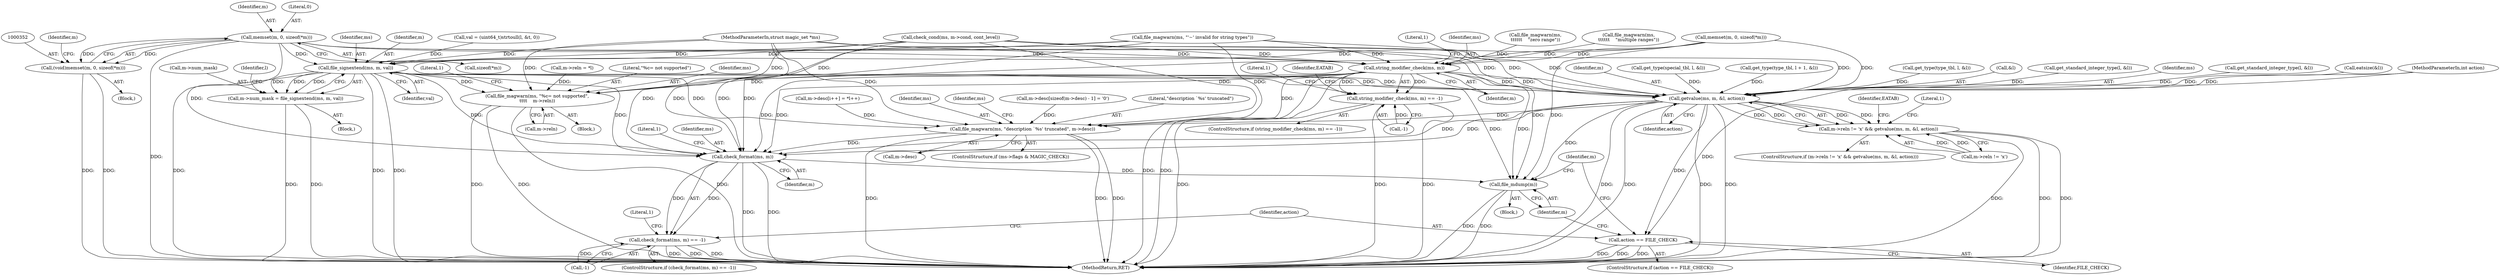 digraph "0_file_4a284c89d6ef11aca34da65da7d673050a5ea320@API" {
"1000353" [label="(Call,memset(m, 0, sizeof(*m)))"];
"1000351" [label="(Call,(void)memset(m, 0, sizeof(*m)))"];
"1000973" [label="(Call,file_signextend(ms, m, val))"];
"1000969" [label="(Call,m->num_mask = file_signextend(ms, m, val))"];
"1001309" [label="(Call,file_magwarn(ms, \"%c= not supported\",\n\t\t\t\t    m->reln))"];
"1001398" [label="(Call,getvalue(ms, m, &l, action))"];
"1001392" [label="(Call,m->reln != 'x' && getvalue(ms, m, &l, action))"];
"1001495" [label="(Call,file_magwarn(ms, \"description `%s' truncated\", m->desc))"];
"1001510" [label="(Call,check_format(ms, m))"];
"1001509" [label="(Call,check_format(ms, m) == -1)"];
"1001523" [label="(Call,file_mdump(m))"];
"1001519" [label="(Call,action == FILE_CHECK)"];
"1001257" [label="(Call,string_modifier_check(ms, m))"];
"1001256" [label="(Call,string_modifier_check(ms, m) == -1)"];
"1000353" [label="(Call,memset(m, 0, sizeof(*m)))"];
"1001407" [label="(Identifier,EATAB)"];
"1001400" [label="(Identifier,m)"];
"1000957" [label="(Call,val = (uint64_t)strtoull(l, &t, 0))"];
"1001288" [label="(Call,m->reln = *l)"];
"1001259" [label="(Identifier,m)"];
"1001393" [label="(Call,m->reln != 'x')"];
"1001261" [label="(Literal,1)"];
"1001258" [label="(Identifier,ms)"];
"1000130" [label="(MethodParameterIn,struct magic_set *ms)"];
"1001312" [label="(Call,m->reln)"];
"1001511" [label="(Identifier,ms)"];
"1001308" [label="(Block,)"];
"1001534" [label="(MethodReturn,RET)"];
"1001392" [label="(Call,m->reln != 'x' && getvalue(ms, m, &l, action))"];
"1001264" [label="(Literal,1)"];
"1001044" [label="(Call,file_magwarn(ms,\n\t\t\t\t\t\t    \"zero range\"))"];
"1000856" [label="(Call,get_type(special_tbl, l, &l))"];
"1001451" [label="(Call,m->desc[i++] = *l++)"];
"1000317" [label="(Block,)"];
"1001477" [label="(Call,m->desc[sizeof(m->desc) - 1] = '\0')"];
"1001403" [label="(Identifier,action)"];
"1001520" [label="(Identifier,action)"];
"1001497" [label="(Literal,\"description `%s' truncated\")"];
"1001524" [label="(Identifier,m)"];
"1001514" [label="(Literal,1)"];
"1000976" [label="(Identifier,val)"];
"1001495" [label="(Call,file_magwarn(ms, \"description `%s' truncated\", m->desc))"];
"1001523" [label="(Call,file_mdump(m))"];
"1000974" [label="(Identifier,ms)"];
"1000973" [label="(Call,file_signextend(ms, m, val))"];
"1000910" [label="(Call,file_magwarn(ms, \"'~' invalid for string types\"))"];
"1000356" [label="(Call,sizeof(*m))"];
"1001391" [label="(ControlStructure,if (m->reln != 'x' && getvalue(ms, m, &l, action)))"];
"1000759" [label="(Call,get_type(type_tbl, l + 1, &l))"];
"1001406" [label="(Literal,1)"];
"1001255" [label="(ControlStructure,if (string_modifier_check(ms, m) == -1))"];
"1000975" [label="(Identifier,m)"];
"1000970" [label="(Call,m->num_mask)"];
"1001398" [label="(Call,getvalue(ms, m, &l, action))"];
"1000798" [label="(Call,get_type(type_tbl, l, &l))"];
"1000134" [label="(MethodParameterIn,int action)"];
"1000969" [label="(Call,m->num_mask = file_signextend(ms, m, val))"];
"1001311" [label="(Literal,\"%c= not supported\")"];
"1000979" [label="(Identifier,l)"];
"1001401" [label="(Call,&l)"];
"1001512" [label="(Identifier,m)"];
"1001517" [label="(Literal,1)"];
"1001518" [label="(ControlStructure,if (action == FILE_CHECK))"];
"1001521" [label="(Identifier,FILE_CHECK)"];
"1001510" [label="(Call,check_format(ms, m))"];
"1001496" [label="(Identifier,ms)"];
"1001513" [label="(Call,-1)"];
"1000819" [label="(Call,get_standard_integer_type(l, &l))"];
"1001310" [label="(Identifier,ms)"];
"1001528" [label="(Identifier,m)"];
"1001257" [label="(Call,string_modifier_check(ms, m))"];
"1001508" [label="(ControlStructure,if (check_format(ms, m) == -1))"];
"1000354" [label="(Identifier,m)"];
"1001399" [label="(Identifier,ms)"];
"1000355" [label="(Literal,0)"];
"1001509" [label="(Call,check_format(ms, m) == -1)"];
"1001489" [label="(ControlStructure,if (ms->flags & MAGIC_CHECK))"];
"1000777" [label="(Call,get_standard_integer_type(l, &l))"];
"1001260" [label="(Call,-1)"];
"1001256" [label="(Call,string_modifier_check(ms, m) == -1)"];
"1001504" [label="(Identifier,ms)"];
"1001522" [label="(Block,)"];
"1001317" [label="(Literal,1)"];
"1001281" [label="(Identifier,EATAB)"];
"1000361" [label="(Identifier,m)"];
"1000351" [label="(Call,(void)memset(m, 0, sizeof(*m)))"];
"1000948" [label="(Block,)"];
"1000977" [label="(Call,eatsize(&l))"];
"1001309" [label="(Call,file_magwarn(ms, \"%c= not supported\",\n\t\t\t\t    m->reln))"];
"1000737" [label="(Call,check_cond(ms, m->cond, cont_level))"];
"1000305" [label="(Call,memset(m, 0, sizeof(*m)))"];
"1001519" [label="(Call,action == FILE_CHECK)"];
"1001021" [label="(Call,file_magwarn(ms,\n\t\t\t\t\t\t    \"multiple ranges\"))"];
"1001498" [label="(Call,m->desc)"];
"1000353" -> "1000351"  [label="AST: "];
"1000353" -> "1000356"  [label="CFG: "];
"1000354" -> "1000353"  [label="AST: "];
"1000355" -> "1000353"  [label="AST: "];
"1000356" -> "1000353"  [label="AST: "];
"1000351" -> "1000353"  [label="CFG: "];
"1000353" -> "1001534"  [label="DDG: "];
"1000353" -> "1000351"  [label="DDG: "];
"1000353" -> "1000351"  [label="DDG: "];
"1000353" -> "1000973"  [label="DDG: "];
"1000353" -> "1001257"  [label="DDG: "];
"1000353" -> "1001398"  [label="DDG: "];
"1000353" -> "1001510"  [label="DDG: "];
"1000353" -> "1001523"  [label="DDG: "];
"1000351" -> "1000317"  [label="AST: "];
"1000352" -> "1000351"  [label="AST: "];
"1000361" -> "1000351"  [label="CFG: "];
"1000351" -> "1001534"  [label="DDG: "];
"1000351" -> "1001534"  [label="DDG: "];
"1000973" -> "1000969"  [label="AST: "];
"1000973" -> "1000976"  [label="CFG: "];
"1000974" -> "1000973"  [label="AST: "];
"1000975" -> "1000973"  [label="AST: "];
"1000976" -> "1000973"  [label="AST: "];
"1000969" -> "1000973"  [label="CFG: "];
"1000973" -> "1001534"  [label="DDG: "];
"1000973" -> "1001534"  [label="DDG: "];
"1000973" -> "1001534"  [label="DDG: "];
"1000973" -> "1000969"  [label="DDG: "];
"1000973" -> "1000969"  [label="DDG: "];
"1000973" -> "1000969"  [label="DDG: "];
"1000910" -> "1000973"  [label="DDG: "];
"1000737" -> "1000973"  [label="DDG: "];
"1000130" -> "1000973"  [label="DDG: "];
"1000305" -> "1000973"  [label="DDG: "];
"1000957" -> "1000973"  [label="DDG: "];
"1000973" -> "1001309"  [label="DDG: "];
"1000973" -> "1001398"  [label="DDG: "];
"1000973" -> "1001398"  [label="DDG: "];
"1000973" -> "1001495"  [label="DDG: "];
"1000973" -> "1001510"  [label="DDG: "];
"1000973" -> "1001510"  [label="DDG: "];
"1000973" -> "1001523"  [label="DDG: "];
"1000969" -> "1000948"  [label="AST: "];
"1000970" -> "1000969"  [label="AST: "];
"1000979" -> "1000969"  [label="CFG: "];
"1000969" -> "1001534"  [label="DDG: "];
"1000969" -> "1001534"  [label="DDG: "];
"1001309" -> "1001308"  [label="AST: "];
"1001309" -> "1001312"  [label="CFG: "];
"1001310" -> "1001309"  [label="AST: "];
"1001311" -> "1001309"  [label="AST: "];
"1001312" -> "1001309"  [label="AST: "];
"1001317" -> "1001309"  [label="CFG: "];
"1001309" -> "1001534"  [label="DDG: "];
"1001309" -> "1001534"  [label="DDG: "];
"1001309" -> "1001534"  [label="DDG: "];
"1001257" -> "1001309"  [label="DDG: "];
"1000910" -> "1001309"  [label="DDG: "];
"1000737" -> "1001309"  [label="DDG: "];
"1000130" -> "1001309"  [label="DDG: "];
"1001288" -> "1001309"  [label="DDG: "];
"1001398" -> "1001392"  [label="AST: "];
"1001398" -> "1001403"  [label="CFG: "];
"1001399" -> "1001398"  [label="AST: "];
"1001400" -> "1001398"  [label="AST: "];
"1001401" -> "1001398"  [label="AST: "];
"1001403" -> "1001398"  [label="AST: "];
"1001392" -> "1001398"  [label="CFG: "];
"1001398" -> "1001534"  [label="DDG: "];
"1001398" -> "1001534"  [label="DDG: "];
"1001398" -> "1001534"  [label="DDG: "];
"1001398" -> "1001534"  [label="DDG: "];
"1001398" -> "1001392"  [label="DDG: "];
"1001398" -> "1001392"  [label="DDG: "];
"1001398" -> "1001392"  [label="DDG: "];
"1001398" -> "1001392"  [label="DDG: "];
"1001257" -> "1001398"  [label="DDG: "];
"1001257" -> "1001398"  [label="DDG: "];
"1000910" -> "1001398"  [label="DDG: "];
"1000737" -> "1001398"  [label="DDG: "];
"1000130" -> "1001398"  [label="DDG: "];
"1000305" -> "1001398"  [label="DDG: "];
"1000856" -> "1001398"  [label="DDG: "];
"1000759" -> "1001398"  [label="DDG: "];
"1000798" -> "1001398"  [label="DDG: "];
"1000977" -> "1001398"  [label="DDG: "];
"1000777" -> "1001398"  [label="DDG: "];
"1000819" -> "1001398"  [label="DDG: "];
"1000134" -> "1001398"  [label="DDG: "];
"1001398" -> "1001495"  [label="DDG: "];
"1001398" -> "1001510"  [label="DDG: "];
"1001398" -> "1001510"  [label="DDG: "];
"1001398" -> "1001519"  [label="DDG: "];
"1001398" -> "1001523"  [label="DDG: "];
"1001392" -> "1001391"  [label="AST: "];
"1001392" -> "1001393"  [label="CFG: "];
"1001393" -> "1001392"  [label="AST: "];
"1001406" -> "1001392"  [label="CFG: "];
"1001407" -> "1001392"  [label="CFG: "];
"1001392" -> "1001534"  [label="DDG: "];
"1001392" -> "1001534"  [label="DDG: "];
"1001392" -> "1001534"  [label="DDG: "];
"1001393" -> "1001392"  [label="DDG: "];
"1001393" -> "1001392"  [label="DDG: "];
"1001495" -> "1001489"  [label="AST: "];
"1001495" -> "1001498"  [label="CFG: "];
"1001496" -> "1001495"  [label="AST: "];
"1001497" -> "1001495"  [label="AST: "];
"1001498" -> "1001495"  [label="AST: "];
"1001504" -> "1001495"  [label="CFG: "];
"1001495" -> "1001534"  [label="DDG: "];
"1001495" -> "1001534"  [label="DDG: "];
"1001495" -> "1001534"  [label="DDG: "];
"1001257" -> "1001495"  [label="DDG: "];
"1000910" -> "1001495"  [label="DDG: "];
"1000737" -> "1001495"  [label="DDG: "];
"1000130" -> "1001495"  [label="DDG: "];
"1001451" -> "1001495"  [label="DDG: "];
"1001477" -> "1001495"  [label="DDG: "];
"1001495" -> "1001510"  [label="DDG: "];
"1001510" -> "1001509"  [label="AST: "];
"1001510" -> "1001512"  [label="CFG: "];
"1001511" -> "1001510"  [label="AST: "];
"1001512" -> "1001510"  [label="AST: "];
"1001514" -> "1001510"  [label="CFG: "];
"1001510" -> "1001534"  [label="DDG: "];
"1001510" -> "1001534"  [label="DDG: "];
"1001510" -> "1001509"  [label="DDG: "];
"1001510" -> "1001509"  [label="DDG: "];
"1001257" -> "1001510"  [label="DDG: "];
"1001257" -> "1001510"  [label="DDG: "];
"1000910" -> "1001510"  [label="DDG: "];
"1000737" -> "1001510"  [label="DDG: "];
"1000130" -> "1001510"  [label="DDG: "];
"1000305" -> "1001510"  [label="DDG: "];
"1001510" -> "1001523"  [label="DDG: "];
"1001509" -> "1001508"  [label="AST: "];
"1001509" -> "1001513"  [label="CFG: "];
"1001513" -> "1001509"  [label="AST: "];
"1001517" -> "1001509"  [label="CFG: "];
"1001520" -> "1001509"  [label="CFG: "];
"1001509" -> "1001534"  [label="DDG: "];
"1001509" -> "1001534"  [label="DDG: "];
"1001509" -> "1001534"  [label="DDG: "];
"1001513" -> "1001509"  [label="DDG: "];
"1001523" -> "1001522"  [label="AST: "];
"1001523" -> "1001524"  [label="CFG: "];
"1001524" -> "1001523"  [label="AST: "];
"1001528" -> "1001523"  [label="CFG: "];
"1001523" -> "1001534"  [label="DDG: "];
"1001523" -> "1001534"  [label="DDG: "];
"1000305" -> "1001523"  [label="DDG: "];
"1001257" -> "1001523"  [label="DDG: "];
"1001519" -> "1001518"  [label="AST: "];
"1001519" -> "1001521"  [label="CFG: "];
"1001520" -> "1001519"  [label="AST: "];
"1001521" -> "1001519"  [label="AST: "];
"1001524" -> "1001519"  [label="CFG: "];
"1001528" -> "1001519"  [label="CFG: "];
"1001519" -> "1001534"  [label="DDG: "];
"1001519" -> "1001534"  [label="DDG: "];
"1001519" -> "1001534"  [label="DDG: "];
"1000134" -> "1001519"  [label="DDG: "];
"1001257" -> "1001256"  [label="AST: "];
"1001257" -> "1001259"  [label="CFG: "];
"1001258" -> "1001257"  [label="AST: "];
"1001259" -> "1001257"  [label="AST: "];
"1001261" -> "1001257"  [label="CFG: "];
"1001257" -> "1001534"  [label="DDG: "];
"1001257" -> "1001534"  [label="DDG: "];
"1001257" -> "1001256"  [label="DDG: "];
"1001257" -> "1001256"  [label="DDG: "];
"1001044" -> "1001257"  [label="DDG: "];
"1000910" -> "1001257"  [label="DDG: "];
"1000737" -> "1001257"  [label="DDG: "];
"1001021" -> "1001257"  [label="DDG: "];
"1000130" -> "1001257"  [label="DDG: "];
"1000305" -> "1001257"  [label="DDG: "];
"1001256" -> "1001255"  [label="AST: "];
"1001256" -> "1001260"  [label="CFG: "];
"1001260" -> "1001256"  [label="AST: "];
"1001264" -> "1001256"  [label="CFG: "];
"1001281" -> "1001256"  [label="CFG: "];
"1001256" -> "1001534"  [label="DDG: "];
"1001256" -> "1001534"  [label="DDG: "];
"1001256" -> "1001534"  [label="DDG: "];
"1001260" -> "1001256"  [label="DDG: "];
}
